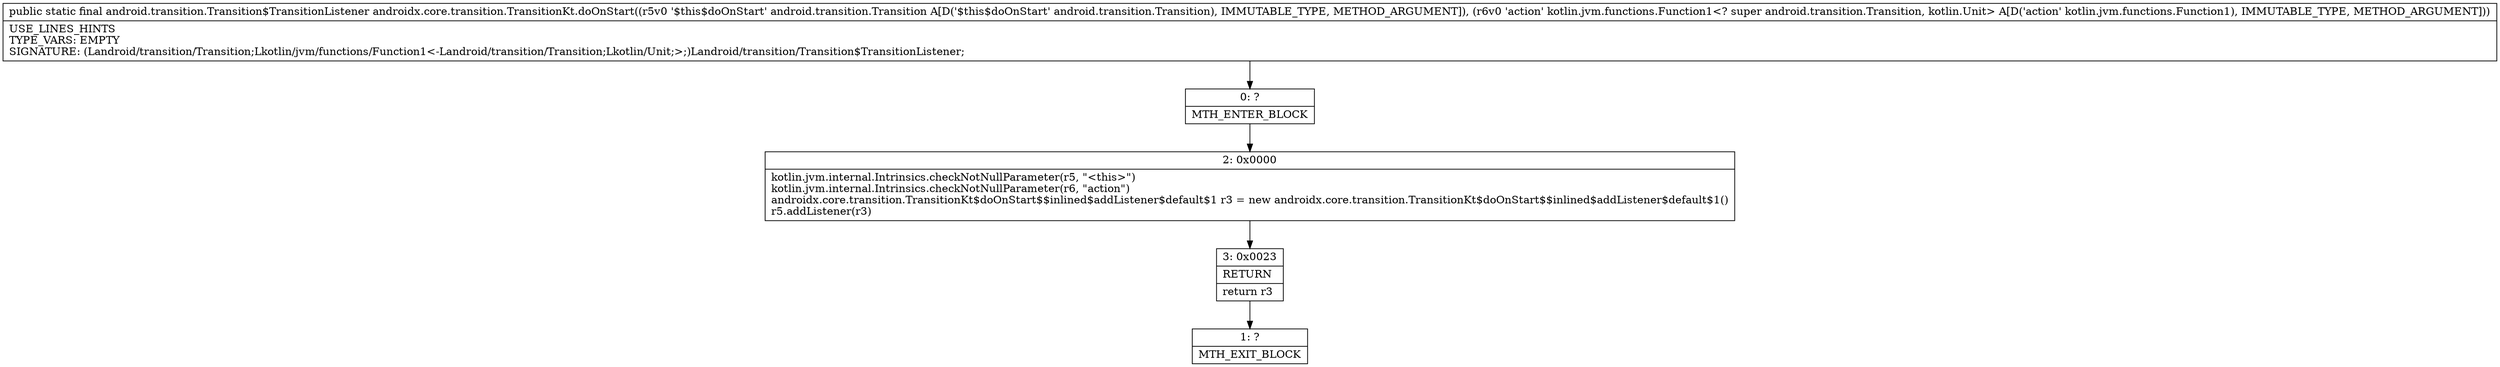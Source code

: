 digraph "CFG forandroidx.core.transition.TransitionKt.doOnStart(Landroid\/transition\/Transition;Lkotlin\/jvm\/functions\/Function1;)Landroid\/transition\/Transition$TransitionListener;" {
Node_0 [shape=record,label="{0\:\ ?|MTH_ENTER_BLOCK\l}"];
Node_2 [shape=record,label="{2\:\ 0x0000|kotlin.jvm.internal.Intrinsics.checkNotNullParameter(r5, \"\<this\>\")\lkotlin.jvm.internal.Intrinsics.checkNotNullParameter(r6, \"action\")\landroidx.core.transition.TransitionKt$doOnStart$$inlined$addListener$default$1 r3 = new androidx.core.transition.TransitionKt$doOnStart$$inlined$addListener$default$1()\lr5.addListener(r3)\l}"];
Node_3 [shape=record,label="{3\:\ 0x0023|RETURN\l|return r3\l}"];
Node_1 [shape=record,label="{1\:\ ?|MTH_EXIT_BLOCK\l}"];
MethodNode[shape=record,label="{public static final android.transition.Transition$TransitionListener androidx.core.transition.TransitionKt.doOnStart((r5v0 '$this$doOnStart' android.transition.Transition A[D('$this$doOnStart' android.transition.Transition), IMMUTABLE_TYPE, METHOD_ARGUMENT]), (r6v0 'action' kotlin.jvm.functions.Function1\<? super android.transition.Transition, kotlin.Unit\> A[D('action' kotlin.jvm.functions.Function1), IMMUTABLE_TYPE, METHOD_ARGUMENT]))  | USE_LINES_HINTS\lTYPE_VARS: EMPTY\lSIGNATURE: (Landroid\/transition\/Transition;Lkotlin\/jvm\/functions\/Function1\<\-Landroid\/transition\/Transition;Lkotlin\/Unit;\>;)Landroid\/transition\/Transition$TransitionListener;\l}"];
MethodNode -> Node_0;Node_0 -> Node_2;
Node_2 -> Node_3;
Node_3 -> Node_1;
}

